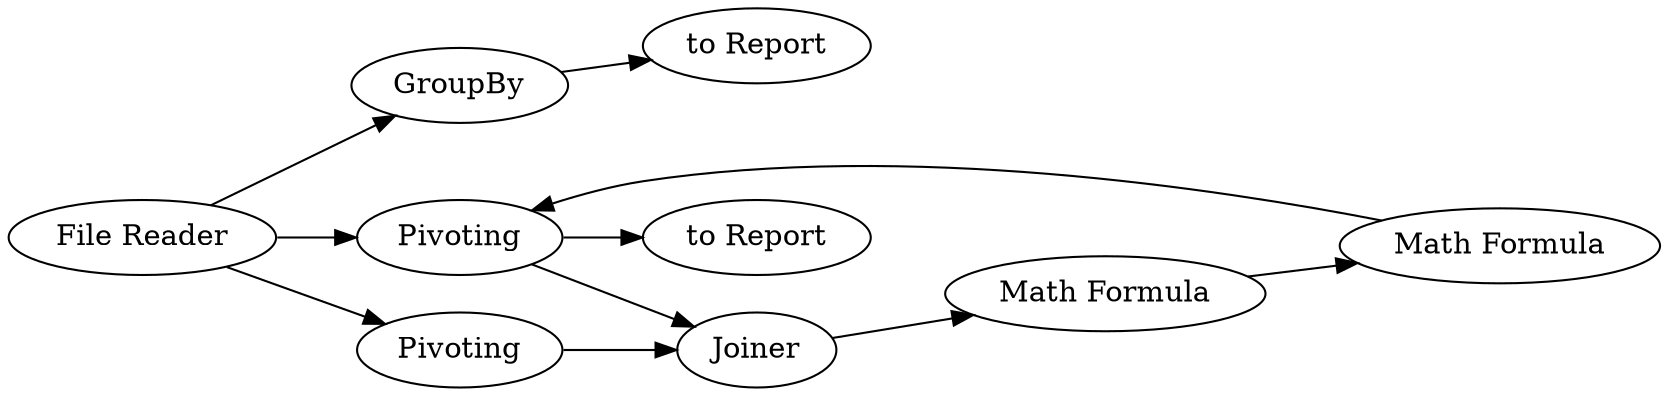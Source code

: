 digraph {
	1 [label="File Reader"]
	3 [label=GroupBy]
	8 [label="to Report"]
	16 [label="Math Formula"]
	17 [label="Math Formula"]
	18 [label="Math Formula"]
	15 [label="to Report"]
	18 [label=Pivoting]
	19 [label=Pivoting]
	20 [label=Joiner]
	16 -> 17
	17 -> 18
	1 -> 19
	1 -> 3
	1 -> 18
	3 -> 8
	18 -> 15
	18 -> 20
	19 -> 20
	20 -> 16
	rankdir=LR
}
